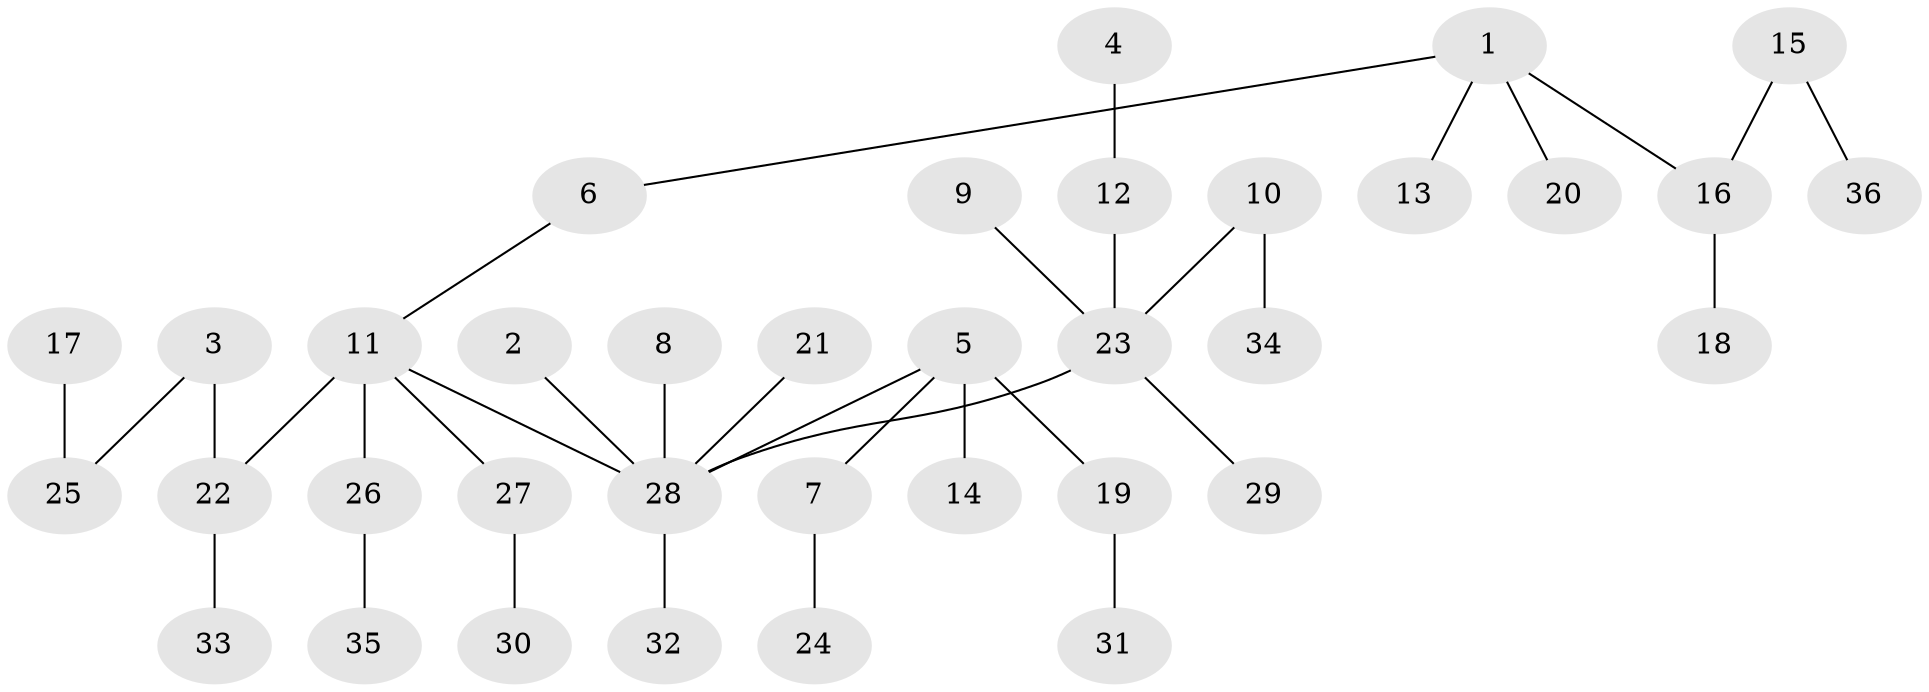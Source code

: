 // original degree distribution, {3: 0.19444444444444445, 4: 0.027777777777777776, 6: 0.027777777777777776, 7: 0.013888888888888888, 5: 0.013888888888888888, 2: 0.2222222222222222, 1: 0.5}
// Generated by graph-tools (version 1.1) at 2025/50/03/09/25 03:50:16]
// undirected, 36 vertices, 35 edges
graph export_dot {
graph [start="1"]
  node [color=gray90,style=filled];
  1;
  2;
  3;
  4;
  5;
  6;
  7;
  8;
  9;
  10;
  11;
  12;
  13;
  14;
  15;
  16;
  17;
  18;
  19;
  20;
  21;
  22;
  23;
  24;
  25;
  26;
  27;
  28;
  29;
  30;
  31;
  32;
  33;
  34;
  35;
  36;
  1 -- 6 [weight=1.0];
  1 -- 13 [weight=1.0];
  1 -- 16 [weight=1.0];
  1 -- 20 [weight=1.0];
  2 -- 28 [weight=1.0];
  3 -- 22 [weight=1.0];
  3 -- 25 [weight=1.0];
  4 -- 12 [weight=1.0];
  5 -- 7 [weight=1.0];
  5 -- 14 [weight=1.0];
  5 -- 19 [weight=1.0];
  5 -- 28 [weight=1.0];
  6 -- 11 [weight=1.0];
  7 -- 24 [weight=1.0];
  8 -- 28 [weight=1.0];
  9 -- 23 [weight=1.0];
  10 -- 23 [weight=1.0];
  10 -- 34 [weight=1.0];
  11 -- 22 [weight=1.0];
  11 -- 26 [weight=1.0];
  11 -- 27 [weight=1.0];
  11 -- 28 [weight=1.0];
  12 -- 23 [weight=1.0];
  15 -- 16 [weight=1.0];
  15 -- 36 [weight=1.0];
  16 -- 18 [weight=1.0];
  17 -- 25 [weight=1.0];
  19 -- 31 [weight=1.0];
  21 -- 28 [weight=1.0];
  22 -- 33 [weight=1.0];
  23 -- 28 [weight=1.0];
  23 -- 29 [weight=1.0];
  26 -- 35 [weight=1.0];
  27 -- 30 [weight=1.0];
  28 -- 32 [weight=1.0];
}
